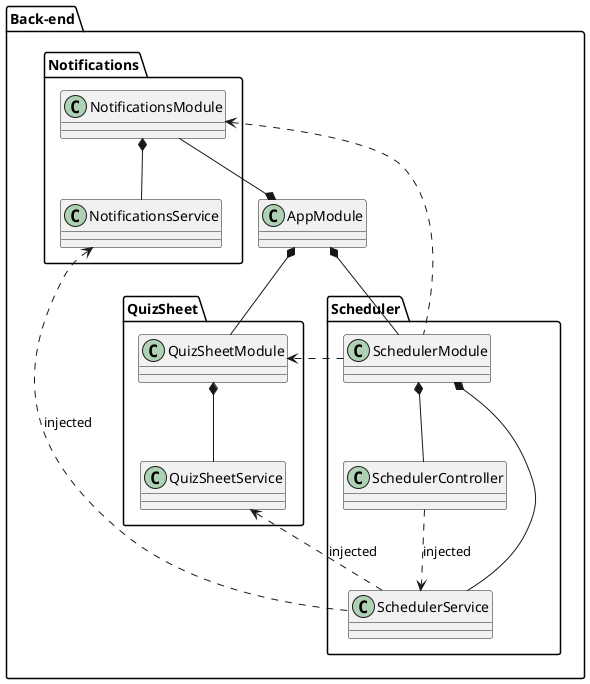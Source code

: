 @startuml
package "Back-end" {
    class AppModule {
    }
    package QuizSheet{
        class QuizSheetModule {
        }
        class QuizSheetService {
        }
        QuizSheetModule *-- QuizSheetService
    }
    package Notifications{
        class NotificationsModule {
        }
        class NotificationsService {
        }
        NotificationsModule *-- NotificationsService
    }

    package "Scheduler" {
        class SchedulerController {
        }

        class SchedulerService {
        }

        class SchedulerModule {
        }

        SchedulerModule *-- SchedulerController
        SchedulerModule *-- SchedulerService
        SchedulerController ..> SchedulerService : injected

    }
    NotificationsModule --* AppModule
    SchedulerModule -u-* AppModule
    QuizSheetModule -l-* AppModule
    QuizSheetService <.. SchedulerService: injected
    QuizSheetModule <.l. SchedulerModule
    NotificationsService <.. SchedulerService: injected
    NotificationsModule <.r. SchedulerModule

}
@enduml